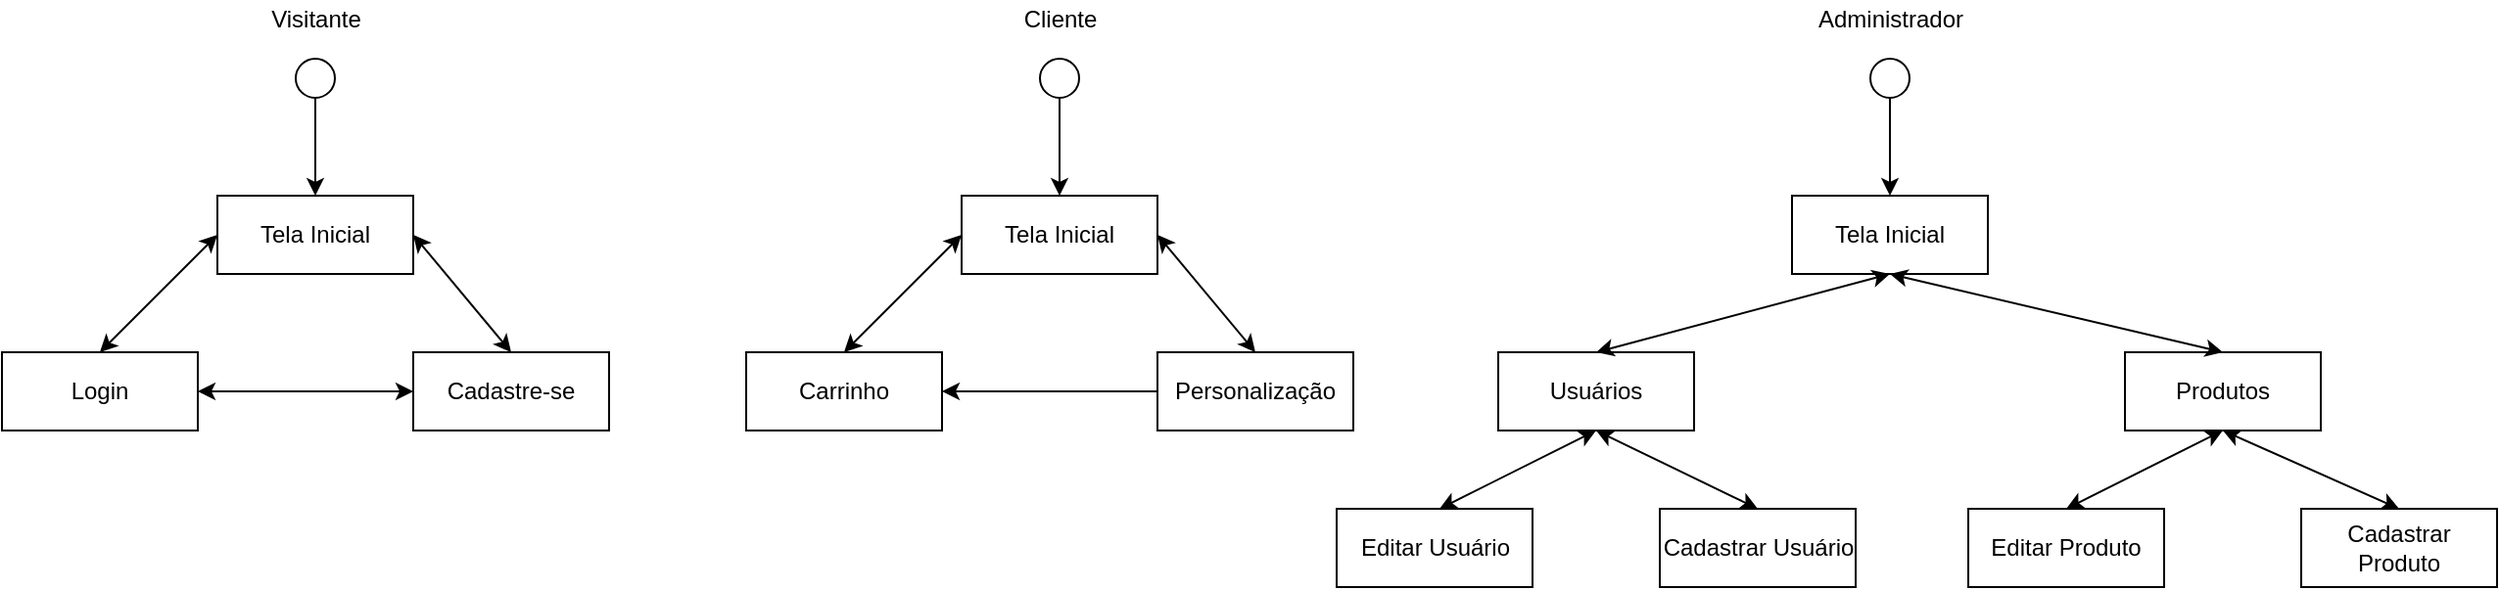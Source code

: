 <mxfile version="14.8.2" type="device"><diagram id="iaszxsRAFxKriWMU7tXv" name="Page-1"><mxGraphModel dx="1447" dy="802" grid="1" gridSize="10" guides="1" tooltips="1" connect="1" arrows="1" fold="1" page="1" pageScale="1" pageWidth="1600" pageHeight="1700" math="0" shadow="0"><root><mxCell id="0"/><mxCell id="1" parent="0"/><mxCell id="zuvJ6yJon8IWspfnOwSX-2" value="" style="ellipse;whiteSpace=wrap;html=1;aspect=fixed;" parent="1" vertex="1"><mxGeometry x="240" y="80" width="20" height="20" as="geometry"/></mxCell><mxCell id="zuvJ6yJon8IWspfnOwSX-4" value="" style="endArrow=classic;html=1;exitX=0.5;exitY=1;exitDx=0;exitDy=0;entryX=0.5;entryY=0;entryDx=0;entryDy=0;" parent="1" source="zuvJ6yJon8IWspfnOwSX-2" target="zuvJ6yJon8IWspfnOwSX-5" edge="1"><mxGeometry width="50" height="50" relative="1" as="geometry"><mxPoint x="180" y="230" as="sourcePoint"/><mxPoint x="250.0" y="140" as="targetPoint"/></mxGeometry></mxCell><mxCell id="zuvJ6yJon8IWspfnOwSX-5" value="Tela Inicial" style="whiteSpace=wrap;html=1;align=center;" parent="1" vertex="1"><mxGeometry x="200" y="150" width="100" height="40" as="geometry"/></mxCell><mxCell id="zuvJ6yJon8IWspfnOwSX-6" value="Login" style="whiteSpace=wrap;html=1;align=center;" parent="1" vertex="1"><mxGeometry x="90" y="230" width="100" height="40" as="geometry"/></mxCell><mxCell id="zuvJ6yJon8IWspfnOwSX-7" value="Visitante" style="text;html=1;align=center;verticalAlign=middle;resizable=0;points=[];autosize=1;strokeColor=none;" parent="1" vertex="1"><mxGeometry x="220" y="50" width="60" height="20" as="geometry"/></mxCell><mxCell id="zuvJ6yJon8IWspfnOwSX-8" value="Cadastre-se" style="whiteSpace=wrap;html=1;align=center;" parent="1" vertex="1"><mxGeometry x="300" y="230" width="100" height="40" as="geometry"/></mxCell><mxCell id="zuvJ6yJon8IWspfnOwSX-9" value="" style="endArrow=classic;startArrow=classic;html=1;exitX=1;exitY=0.5;exitDx=0;exitDy=0;entryX=0;entryY=0.5;entryDx=0;entryDy=0;" parent="1" source="zuvJ6yJon8IWspfnOwSX-6" target="zuvJ6yJon8IWspfnOwSX-8" edge="1"><mxGeometry width="50" height="50" relative="1" as="geometry"><mxPoint x="290" y="250" as="sourcePoint"/><mxPoint x="340" y="200" as="targetPoint"/></mxGeometry></mxCell><mxCell id="zuvJ6yJon8IWspfnOwSX-10" value="" style="endArrow=classic;startArrow=classic;html=1;exitX=0.5;exitY=0;exitDx=0;exitDy=0;entryX=0;entryY=0.5;entryDx=0;entryDy=0;" parent="1" source="zuvJ6yJon8IWspfnOwSX-6" target="zuvJ6yJon8IWspfnOwSX-5" edge="1"><mxGeometry width="50" height="50" relative="1" as="geometry"><mxPoint x="200" y="260" as="sourcePoint"/><mxPoint x="310" y="260" as="targetPoint"/></mxGeometry></mxCell><mxCell id="zuvJ6yJon8IWspfnOwSX-11" value="" style="endArrow=classic;startArrow=classic;html=1;exitX=0.5;exitY=0;exitDx=0;exitDy=0;entryX=1;entryY=0.5;entryDx=0;entryDy=0;" parent="1" source="zuvJ6yJon8IWspfnOwSX-8" target="zuvJ6yJon8IWspfnOwSX-5" edge="1"><mxGeometry width="50" height="50" relative="1" as="geometry"><mxPoint x="150" y="240" as="sourcePoint"/><mxPoint x="210" y="180" as="targetPoint"/></mxGeometry></mxCell><mxCell id="zuvJ6yJon8IWspfnOwSX-12" value="" style="ellipse;whiteSpace=wrap;html=1;aspect=fixed;" parent="1" vertex="1"><mxGeometry x="620" y="80" width="20" height="20" as="geometry"/></mxCell><mxCell id="zuvJ6yJon8IWspfnOwSX-13" value="" style="endArrow=classic;html=1;exitX=0.5;exitY=1;exitDx=0;exitDy=0;entryX=0.5;entryY=0;entryDx=0;entryDy=0;" parent="1" source="zuvJ6yJon8IWspfnOwSX-12" target="zuvJ6yJon8IWspfnOwSX-14" edge="1"><mxGeometry width="50" height="50" relative="1" as="geometry"><mxPoint x="560" y="230" as="sourcePoint"/><mxPoint x="630.0" y="140" as="targetPoint"/></mxGeometry></mxCell><mxCell id="zuvJ6yJon8IWspfnOwSX-14" value="Tela Inicial" style="whiteSpace=wrap;html=1;align=center;" parent="1" vertex="1"><mxGeometry x="580" y="150" width="100" height="40" as="geometry"/></mxCell><mxCell id="zuvJ6yJon8IWspfnOwSX-15" value="Carrinho" style="whiteSpace=wrap;html=1;align=center;" parent="1" vertex="1"><mxGeometry x="470" y="230" width="100" height="40" as="geometry"/></mxCell><mxCell id="zuvJ6yJon8IWspfnOwSX-16" value="Cliente" style="text;html=1;align=center;verticalAlign=middle;resizable=0;points=[];autosize=1;strokeColor=none;" parent="1" vertex="1"><mxGeometry x="605" y="50" width="50" height="20" as="geometry"/></mxCell><mxCell id="zuvJ6yJon8IWspfnOwSX-17" value="Personalização" style="whiteSpace=wrap;html=1;align=center;" parent="1" vertex="1"><mxGeometry x="680" y="230" width="100" height="40" as="geometry"/></mxCell><mxCell id="zuvJ6yJon8IWspfnOwSX-19" value="" style="endArrow=classic;startArrow=classic;html=1;exitX=0.5;exitY=0;exitDx=0;exitDy=0;entryX=0;entryY=0.5;entryDx=0;entryDy=0;" parent="1" source="zuvJ6yJon8IWspfnOwSX-15" target="zuvJ6yJon8IWspfnOwSX-14" edge="1"><mxGeometry width="50" height="50" relative="1" as="geometry"><mxPoint x="580" y="260" as="sourcePoint"/><mxPoint x="690" y="260" as="targetPoint"/></mxGeometry></mxCell><mxCell id="zuvJ6yJon8IWspfnOwSX-20" value="" style="endArrow=classic;startArrow=classic;html=1;exitX=0.5;exitY=0;exitDx=0;exitDy=0;entryX=1;entryY=0.5;entryDx=0;entryDy=0;" parent="1" source="zuvJ6yJon8IWspfnOwSX-17" target="zuvJ6yJon8IWspfnOwSX-14" edge="1"><mxGeometry width="50" height="50" relative="1" as="geometry"><mxPoint x="530" y="240" as="sourcePoint"/><mxPoint x="590" y="180" as="targetPoint"/></mxGeometry></mxCell><mxCell id="zuvJ6yJon8IWspfnOwSX-21" value="" style="endArrow=classic;html=1;entryX=1;entryY=0.5;entryDx=0;entryDy=0;exitX=0;exitY=0.5;exitDx=0;exitDy=0;" parent="1" source="zuvJ6yJon8IWspfnOwSX-17" target="zuvJ6yJon8IWspfnOwSX-15" edge="1"><mxGeometry width="50" height="50" relative="1" as="geometry"><mxPoint x="520" y="210" as="sourcePoint"/><mxPoint x="570" y="160" as="targetPoint"/></mxGeometry></mxCell><mxCell id="zuvJ6yJon8IWspfnOwSX-22" value="" style="ellipse;whiteSpace=wrap;html=1;aspect=fixed;" parent="1" vertex="1"><mxGeometry x="1044" y="80" width="20" height="20" as="geometry"/></mxCell><mxCell id="zuvJ6yJon8IWspfnOwSX-23" value="" style="endArrow=classic;html=1;exitX=0.5;exitY=1;exitDx=0;exitDy=0;entryX=0.5;entryY=0;entryDx=0;entryDy=0;" parent="1" source="zuvJ6yJon8IWspfnOwSX-22" target="zuvJ6yJon8IWspfnOwSX-24" edge="1"><mxGeometry width="50" height="50" relative="1" as="geometry"><mxPoint x="984" y="230" as="sourcePoint"/><mxPoint x="1054.0" y="140" as="targetPoint"/></mxGeometry></mxCell><mxCell id="zuvJ6yJon8IWspfnOwSX-24" value="Tela Inicial" style="whiteSpace=wrap;html=1;align=center;" parent="1" vertex="1"><mxGeometry x="1004" y="150" width="100" height="40" as="geometry"/></mxCell><mxCell id="zuvJ6yJon8IWspfnOwSX-25" value="Produtos" style="whiteSpace=wrap;html=1;align=center;" parent="1" vertex="1"><mxGeometry x="1174" y="230" width="100" height="40" as="geometry"/></mxCell><mxCell id="zuvJ6yJon8IWspfnOwSX-26" value="Administrador" style="text;html=1;align=center;verticalAlign=middle;resizable=0;points=[];autosize=1;strokeColor=none;" parent="1" vertex="1"><mxGeometry x="1009" y="50" width="90" height="20" as="geometry"/></mxCell><mxCell id="zuvJ6yJon8IWspfnOwSX-28" value="" style="endArrow=classic;startArrow=classic;html=1;exitX=0.5;exitY=0;exitDx=0;exitDy=0;entryX=0.5;entryY=1;entryDx=0;entryDy=0;" parent="1" source="zuvJ6yJon8IWspfnOwSX-25" target="zuvJ6yJon8IWspfnOwSX-24" edge="1"><mxGeometry width="50" height="50" relative="1" as="geometry"><mxPoint x="1004" y="260" as="sourcePoint"/><mxPoint x="1114" y="260" as="targetPoint"/></mxGeometry></mxCell><mxCell id="zuvJ6yJon8IWspfnOwSX-31" value="&lt;div&gt;Editar Produto&lt;br&gt;&lt;/div&gt;" style="whiteSpace=wrap;html=1;align=center;" parent="1" vertex="1"><mxGeometry x="1094" y="310" width="100" height="40" as="geometry"/></mxCell><mxCell id="zuvJ6yJon8IWspfnOwSX-32" value="Cadastrar Produto" style="whiteSpace=wrap;html=1;align=center;" parent="1" vertex="1"><mxGeometry x="1264" y="310" width="100" height="40" as="geometry"/></mxCell><mxCell id="zuvJ6yJon8IWspfnOwSX-33" value="" style="endArrow=classic;startArrow=classic;html=1;exitX=0.5;exitY=0;exitDx=0;exitDy=0;entryX=0.5;entryY=1;entryDx=0;entryDy=0;" parent="1" source="zuvJ6yJon8IWspfnOwSX-31" target="zuvJ6yJon8IWspfnOwSX-25" edge="1"><mxGeometry width="50" height="50" relative="1" as="geometry"><mxPoint x="1064" y="250" as="sourcePoint"/><mxPoint x="1064" y="200" as="targetPoint"/></mxGeometry></mxCell><mxCell id="zuvJ6yJon8IWspfnOwSX-34" value="" style="endArrow=classic;startArrow=classic;html=1;exitX=0.5;exitY=0;exitDx=0;exitDy=0;entryX=0.5;entryY=1;entryDx=0;entryDy=0;" parent="1" source="zuvJ6yJon8IWspfnOwSX-32" edge="1" target="zuvJ6yJon8IWspfnOwSX-25"><mxGeometry width="50" height="50" relative="1" as="geometry"><mxPoint x="964" y="330" as="sourcePoint"/><mxPoint x="1054" y="280" as="targetPoint"/></mxGeometry></mxCell><mxCell id="8_SgVxe5-8v-vXsGGMJC-4" value="Usuários" style="whiteSpace=wrap;html=1;align=center;" vertex="1" parent="1"><mxGeometry x="854" y="230" width="100" height="40" as="geometry"/></mxCell><mxCell id="8_SgVxe5-8v-vXsGGMJC-7" value="" style="endArrow=classic;startArrow=classic;html=1;exitX=0.5;exitY=0;exitDx=0;exitDy=0;" edge="1" parent="1" source="8_SgVxe5-8v-vXsGGMJC-4"><mxGeometry width="50" height="50" relative="1" as="geometry"><mxPoint x="954" y="230" as="sourcePoint"/><mxPoint x="1054" y="190" as="targetPoint"/></mxGeometry></mxCell><mxCell id="8_SgVxe5-8v-vXsGGMJC-8" value="&lt;div&gt;Editar Usuário&lt;br&gt;&lt;/div&gt;" style="whiteSpace=wrap;html=1;align=center;" vertex="1" parent="1"><mxGeometry x="771.5" y="310" width="100" height="40" as="geometry"/></mxCell><mxCell id="8_SgVxe5-8v-vXsGGMJC-9" value="Cadastrar Usuário" style="whiteSpace=wrap;html=1;align=center;" vertex="1" parent="1"><mxGeometry x="936.5" y="310" width="100" height="40" as="geometry"/></mxCell><mxCell id="8_SgVxe5-8v-vXsGGMJC-10" value="" style="endArrow=classic;startArrow=classic;html=1;entryX=0.5;entryY=1;entryDx=0;entryDy=0;" edge="1" parent="1" target="8_SgVxe5-8v-vXsGGMJC-4"><mxGeometry width="50" height="50" relative="1" as="geometry"><mxPoint x="824" y="310" as="sourcePoint"/><mxPoint x="1234" y="280" as="targetPoint"/></mxGeometry></mxCell><mxCell id="8_SgVxe5-8v-vXsGGMJC-11" value="" style="endArrow=classic;startArrow=classic;html=1;exitX=0.5;exitY=0;exitDx=0;exitDy=0;entryX=0.5;entryY=1;entryDx=0;entryDy=0;" edge="1" parent="1" source="8_SgVxe5-8v-vXsGGMJC-9" target="8_SgVxe5-8v-vXsGGMJC-4"><mxGeometry width="50" height="50" relative="1" as="geometry"><mxPoint x="1154" y="320" as="sourcePoint"/><mxPoint x="1234" y="280" as="targetPoint"/></mxGeometry></mxCell></root></mxGraphModel></diagram></mxfile>